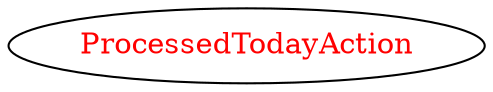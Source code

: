 digraph dependencyGraph {
 concentrate=true;
 ranksep="2.0";
 rankdir="LR"; 
 splines="ortho";
"ProcessedTodayAction" [fontcolor="red"];
}
